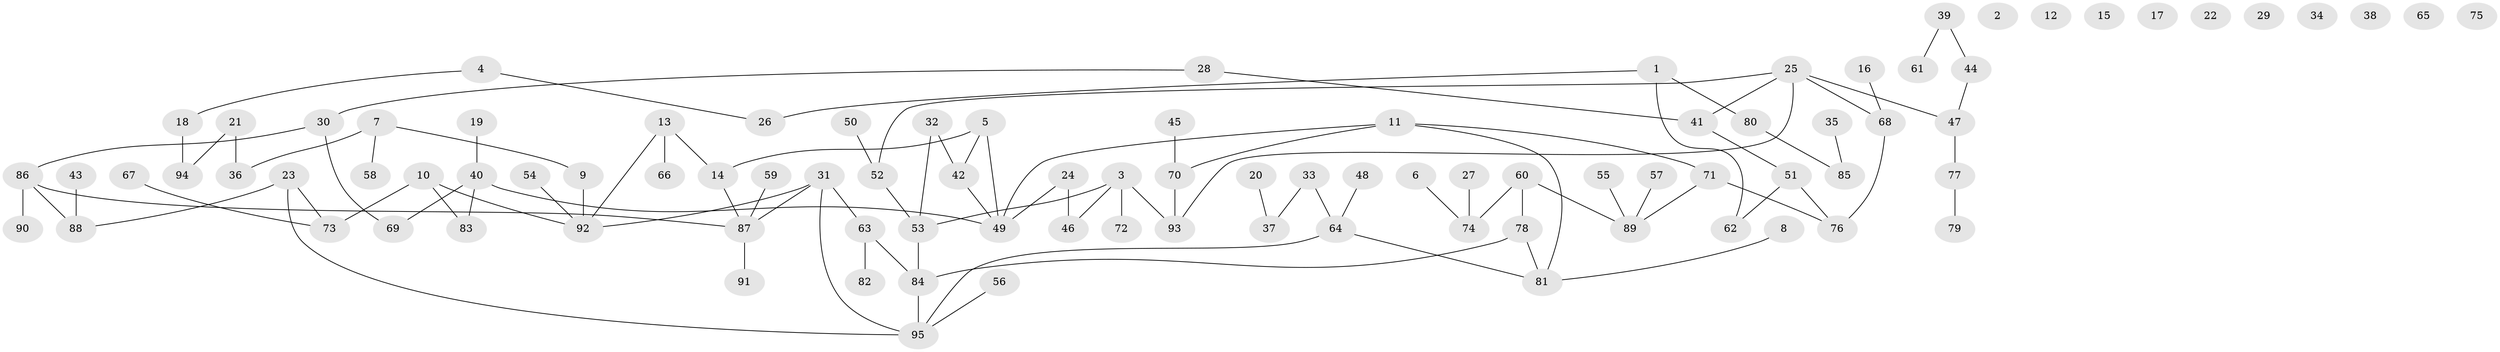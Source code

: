 // coarse degree distribution, {3: 0.12244897959183673, 0: 0.20408163265306123, 10: 0.02040816326530612, 2: 0.1836734693877551, 4: 0.10204081632653061, 11: 0.02040816326530612, 1: 0.30612244897959184, 7: 0.02040816326530612, 9: 0.02040816326530612}
// Generated by graph-tools (version 1.1) at 2025/16/03/04/25 18:16:36]
// undirected, 95 vertices, 102 edges
graph export_dot {
graph [start="1"]
  node [color=gray90,style=filled];
  1;
  2;
  3;
  4;
  5;
  6;
  7;
  8;
  9;
  10;
  11;
  12;
  13;
  14;
  15;
  16;
  17;
  18;
  19;
  20;
  21;
  22;
  23;
  24;
  25;
  26;
  27;
  28;
  29;
  30;
  31;
  32;
  33;
  34;
  35;
  36;
  37;
  38;
  39;
  40;
  41;
  42;
  43;
  44;
  45;
  46;
  47;
  48;
  49;
  50;
  51;
  52;
  53;
  54;
  55;
  56;
  57;
  58;
  59;
  60;
  61;
  62;
  63;
  64;
  65;
  66;
  67;
  68;
  69;
  70;
  71;
  72;
  73;
  74;
  75;
  76;
  77;
  78;
  79;
  80;
  81;
  82;
  83;
  84;
  85;
  86;
  87;
  88;
  89;
  90;
  91;
  92;
  93;
  94;
  95;
  1 -- 26;
  1 -- 62;
  1 -- 80;
  3 -- 46;
  3 -- 53;
  3 -- 72;
  3 -- 93;
  4 -- 18;
  4 -- 26;
  5 -- 14;
  5 -- 42;
  5 -- 49;
  6 -- 74;
  7 -- 9;
  7 -- 36;
  7 -- 58;
  8 -- 81;
  9 -- 92;
  10 -- 73;
  10 -- 83;
  10 -- 92;
  11 -- 49;
  11 -- 70;
  11 -- 71;
  11 -- 81;
  13 -- 14;
  13 -- 66;
  13 -- 92;
  14 -- 87;
  16 -- 68;
  18 -- 94;
  19 -- 40;
  20 -- 37;
  21 -- 36;
  21 -- 94;
  23 -- 73;
  23 -- 88;
  23 -- 95;
  24 -- 46;
  24 -- 49;
  25 -- 41;
  25 -- 47;
  25 -- 52;
  25 -- 68;
  25 -- 93;
  27 -- 74;
  28 -- 30;
  28 -- 41;
  30 -- 69;
  30 -- 86;
  31 -- 63;
  31 -- 87;
  31 -- 92;
  31 -- 95;
  32 -- 42;
  32 -- 53;
  33 -- 37;
  33 -- 64;
  35 -- 85;
  39 -- 44;
  39 -- 61;
  40 -- 49;
  40 -- 69;
  40 -- 83;
  41 -- 51;
  42 -- 49;
  43 -- 88;
  44 -- 47;
  45 -- 70;
  47 -- 77;
  48 -- 64;
  50 -- 52;
  51 -- 62;
  51 -- 76;
  52 -- 53;
  53 -- 84;
  54 -- 92;
  55 -- 89;
  56 -- 95;
  57 -- 89;
  59 -- 87;
  60 -- 74;
  60 -- 78;
  60 -- 89;
  63 -- 82;
  63 -- 84;
  64 -- 81;
  64 -- 95;
  67 -- 73;
  68 -- 76;
  70 -- 93;
  71 -- 76;
  71 -- 89;
  77 -- 79;
  78 -- 81;
  78 -- 84;
  80 -- 85;
  84 -- 95;
  86 -- 87;
  86 -- 88;
  86 -- 90;
  87 -- 91;
}
